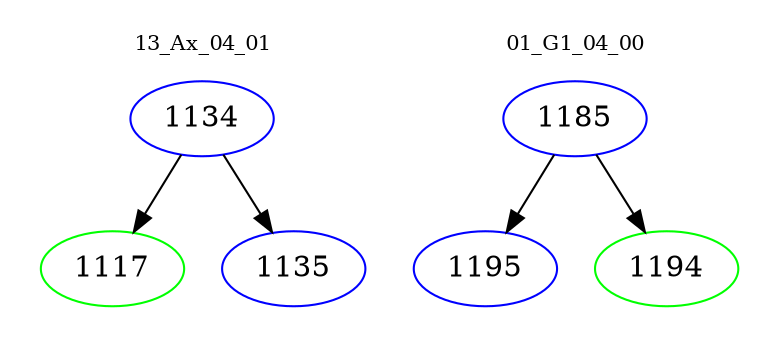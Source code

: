 digraph{
subgraph cluster_0 {
color = white
label = "13_Ax_04_01";
fontsize=10;
T0_1134 [label="1134", color="blue"]
T0_1134 -> T0_1117 [color="black"]
T0_1117 [label="1117", color="green"]
T0_1134 -> T0_1135 [color="black"]
T0_1135 [label="1135", color="blue"]
}
subgraph cluster_1 {
color = white
label = "01_G1_04_00";
fontsize=10;
T1_1185 [label="1185", color="blue"]
T1_1185 -> T1_1195 [color="black"]
T1_1195 [label="1195", color="blue"]
T1_1185 -> T1_1194 [color="black"]
T1_1194 [label="1194", color="green"]
}
}
